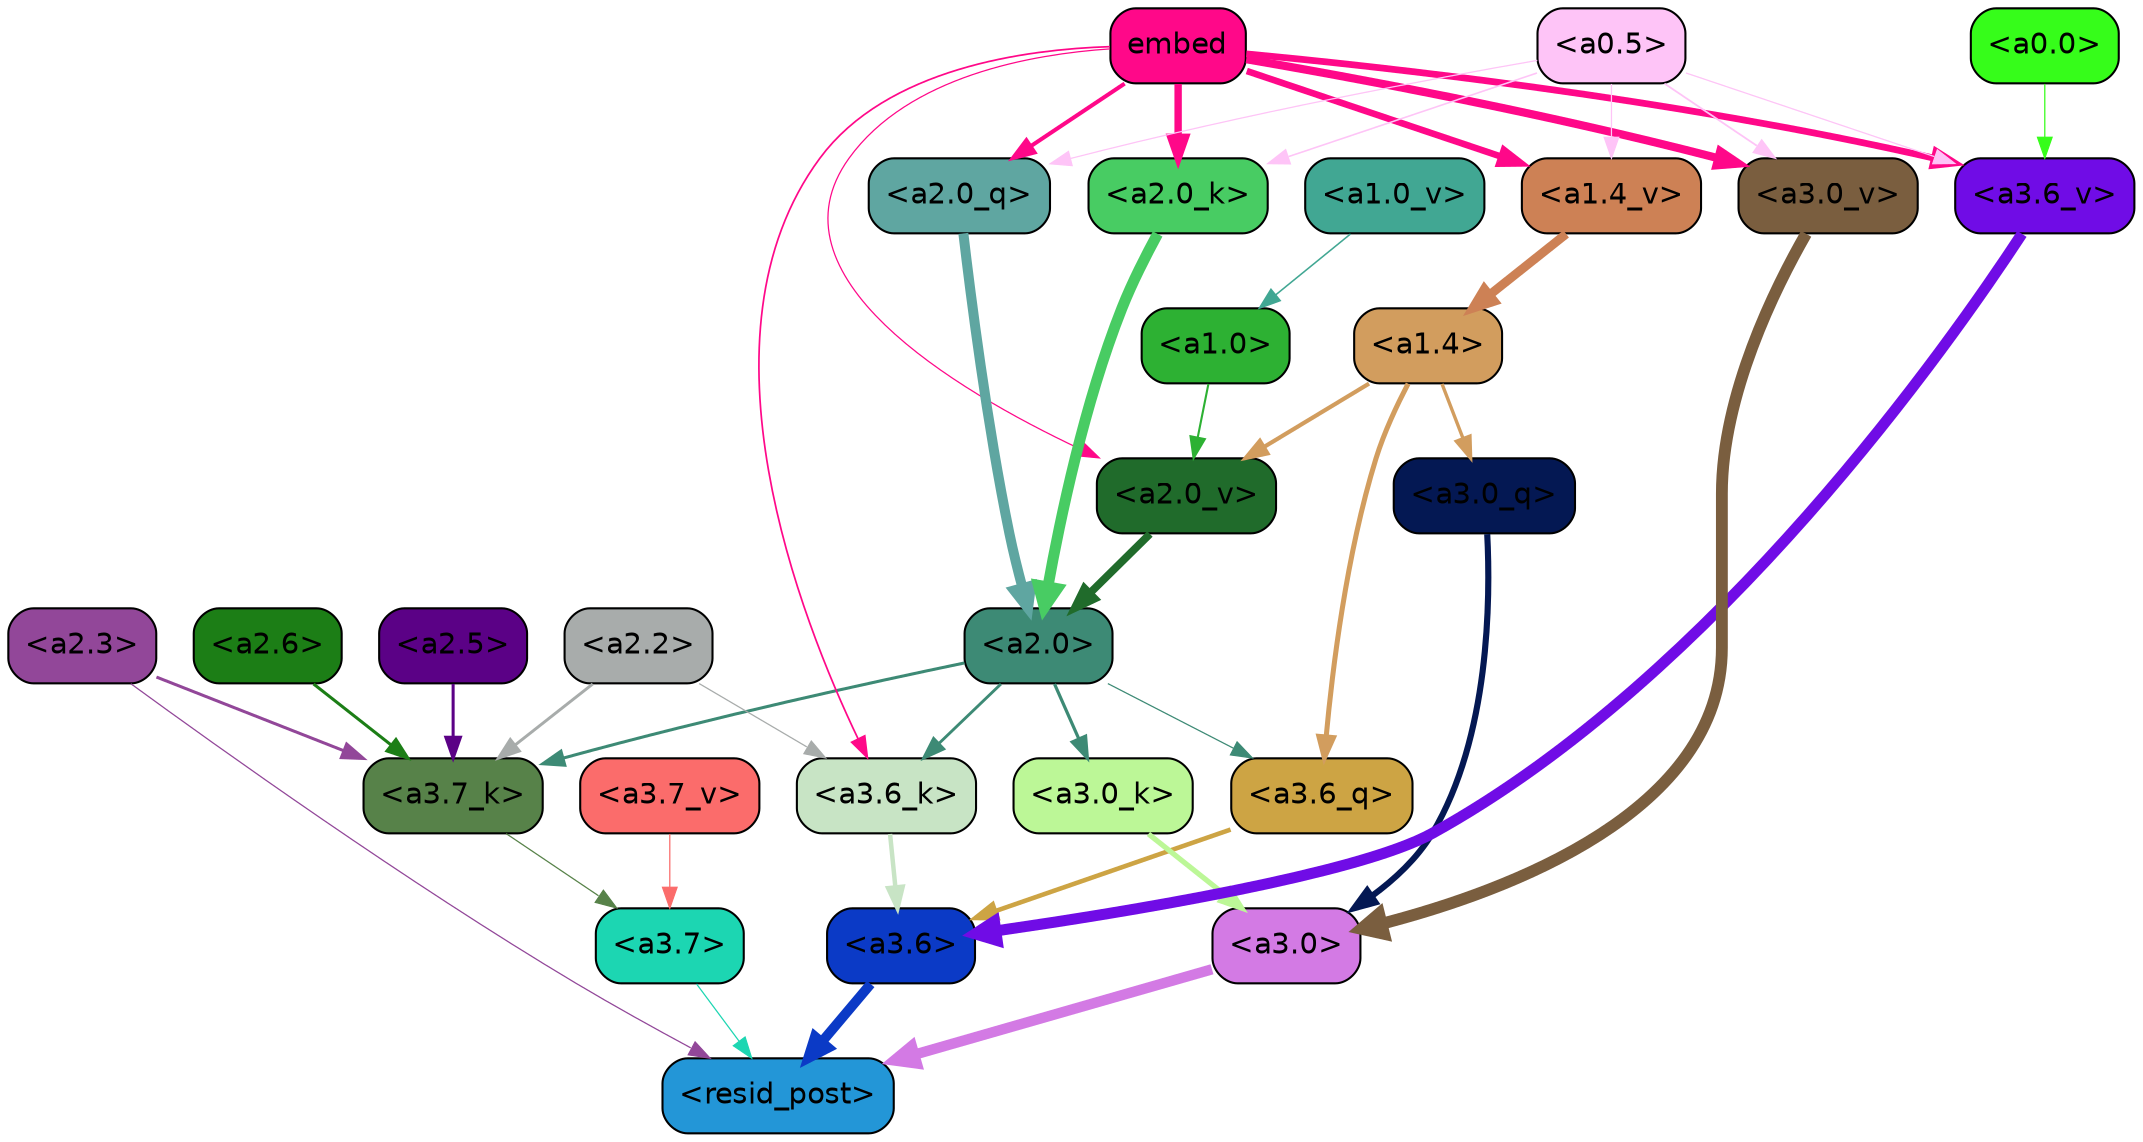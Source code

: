 strict digraph "" {
	graph [bgcolor=transparent,
		layout=dot,
		overlap=false,
		splines=true
	];
	"<a3.7>"	[color=black,
		fillcolor="#1cd6b2",
		fontname=Helvetica,
		shape=box,
		style="filled, rounded"];
	"<resid_post>"	[color=black,
		fillcolor="#2396d7",
		fontname=Helvetica,
		shape=box,
		style="filled, rounded"];
	"<a3.7>" -> "<resid_post>"	[color="#1cd6b2",
		penwidth=0.6];
	"<a3.6>"	[color=black,
		fillcolor="#0b3ac6",
		fontname=Helvetica,
		shape=box,
		style="filled, rounded"];
	"<a3.6>" -> "<resid_post>"	[color="#0b3ac6",
		penwidth=4.749041676521301];
	"<a3.0>"	[color=black,
		fillcolor="#d37ae4",
		fontname=Helvetica,
		shape=box,
		style="filled, rounded"];
	"<a3.0>" -> "<resid_post>"	[color="#d37ae4",
		penwidth=5.004215121269226];
	"<a2.3>"	[color=black,
		fillcolor="#924799",
		fontname=Helvetica,
		shape=box,
		style="filled, rounded"];
	"<a2.3>" -> "<resid_post>"	[color="#924799",
		penwidth=0.6];
	"<a3.7_k>"	[color=black,
		fillcolor="#578249",
		fontname=Helvetica,
		shape=box,
		style="filled, rounded"];
	"<a2.3>" -> "<a3.7_k>"	[color="#924799",
		penwidth=1.4559586644172668];
	"<a3.6_q>"	[color=black,
		fillcolor="#cda444",
		fontname=Helvetica,
		shape=box,
		style="filled, rounded"];
	"<a3.6_q>" -> "<a3.6>"	[color="#cda444",
		penwidth=2.199681341648102];
	"<a3.0_q>"	[color=black,
		fillcolor="#041853",
		fontname=Helvetica,
		shape=box,
		style="filled, rounded"];
	"<a3.0_q>" -> "<a3.0>"	[color="#041853",
		penwidth=2.9459195733070374];
	"<a3.7_k>" -> "<a3.7>"	[color="#578249",
		penwidth=0.6];
	"<a3.6_k>"	[color=black,
		fillcolor="#c8e4c5",
		fontname=Helvetica,
		shape=box,
		style="filled, rounded"];
	"<a3.6_k>" -> "<a3.6>"	[color="#c8e4c5",
		penwidth=2.13908451795578];
	"<a3.0_k>"	[color=black,
		fillcolor="#bcf797",
		fontname=Helvetica,
		shape=box,
		style="filled, rounded"];
	"<a3.0_k>" -> "<a3.0>"	[color="#bcf797",
		penwidth=2.520303964614868];
	"<a3.7_v>"	[color=black,
		fillcolor="#fb6c6b",
		fontname=Helvetica,
		shape=box,
		style="filled, rounded"];
	"<a3.7_v>" -> "<a3.7>"	[color="#fb6c6b",
		penwidth=0.6];
	"<a3.6_v>"	[color=black,
		fillcolor="#700ce6",
		fontname=Helvetica,
		shape=box,
		style="filled, rounded"];
	"<a3.6_v>" -> "<a3.6>"	[color="#700ce6",
		penwidth=5.297133803367615];
	"<a3.0_v>"	[color=black,
		fillcolor="#7a5e3f",
		fontname=Helvetica,
		shape=box,
		style="filled, rounded"];
	"<a3.0_v>" -> "<a3.0>"	[color="#7a5e3f",
		penwidth=5.680712580680847];
	"<a2.0>"	[color=black,
		fillcolor="#3d8a75",
		fontname=Helvetica,
		shape=box,
		style="filled, rounded"];
	"<a2.0>" -> "<a3.6_q>"	[color="#3d8a75",
		penwidth=0.6];
	"<a2.0>" -> "<a3.7_k>"	[color="#3d8a75",
		penwidth=1.4582423567771912];
	"<a2.0>" -> "<a3.6_k>"	[color="#3d8a75",
		penwidth=1.3792681694030762];
	"<a2.0>" -> "<a3.0_k>"	[color="#3d8a75",
		penwidth=1.5433646440505981];
	"<a1.4>"	[color=black,
		fillcolor="#d29d5e",
		fontname=Helvetica,
		shape=box,
		style="filled, rounded"];
	"<a1.4>" -> "<a3.6_q>"	[color="#d29d5e",
		penwidth=2.419991135597229];
	"<a1.4>" -> "<a3.0_q>"	[color="#d29d5e",
		penwidth=1.6166993975639343];
	"<a2.0_v>"	[color=black,
		fillcolor="#206b2b",
		fontname=Helvetica,
		shape=box,
		style="filled, rounded"];
	"<a1.4>" -> "<a2.0_v>"	[color="#d29d5e",
		penwidth=2.0025704503059387];
	"<a2.6>"	[color=black,
		fillcolor="#1c7e16",
		fontname=Helvetica,
		shape=box,
		style="filled, rounded"];
	"<a2.6>" -> "<a3.7_k>"	[color="#1c7e16",
		penwidth=1.468173325061798];
	"<a2.5>"	[color=black,
		fillcolor="#5b0186",
		fontname=Helvetica,
		shape=box,
		style="filled, rounded"];
	"<a2.5>" -> "<a3.7_k>"	[color="#5b0186",
		penwidth=1.457568109035492];
	"<a2.2>"	[color=black,
		fillcolor="#a8acab",
		fontname=Helvetica,
		shape=box,
		style="filled, rounded"];
	"<a2.2>" -> "<a3.7_k>"	[color="#a8acab",
		penwidth=1.4199435114860535];
	"<a2.2>" -> "<a3.6_k>"	[color="#a8acab",
		penwidth=0.6];
	embed	[color=black,
		fillcolor="#ff0889",
		fontname=Helvetica,
		shape=box,
		style="filled, rounded"];
	embed -> "<a3.6_k>"	[color="#ff0889",
		penwidth=0.8273519277572632];
	embed -> "<a3.6_v>"	[color="#ff0889",
		penwidth=3.2414157912135124];
	embed -> "<a3.0_v>"	[color="#ff0889",
		penwidth=3.929257571697235];
	"<a2.0_q>"	[color=black,
		fillcolor="#5fa6a1",
		fontname=Helvetica,
		shape=box,
		style="filled, rounded"];
	embed -> "<a2.0_q>"	[color="#ff0889",
		penwidth=1.964182734489441];
	"<a2.0_k>"	[color=black,
		fillcolor="#48cc63",
		fontname=Helvetica,
		shape=box,
		style="filled, rounded"];
	embed -> "<a2.0_k>"	[color="#ff0889",
		penwidth=3.5506991147994995];
	embed -> "<a2.0_v>"	[color="#ff0889",
		penwidth=0.6];
	"<a1.4_v>"	[color=black,
		fillcolor="#cd8155",
		fontname=Helvetica,
		shape=box,
		style="filled, rounded"];
	embed -> "<a1.4_v>"	[color="#ff0889",
		penwidth=3.168231725692749];
	"<a0.5>"	[color=black,
		fillcolor="#fec4f7",
		fontname=Helvetica,
		shape=box,
		style="filled, rounded"];
	"<a0.5>" -> "<a3.6_v>"	[color="#fec4f7",
		penwidth=0.6];
	"<a0.5>" -> "<a3.0_v>"	[color="#fec4f7",
		penwidth=0.8535017371177673];
	"<a0.5>" -> "<a2.0_q>"	[color="#fec4f7",
		penwidth=0.6];
	"<a0.5>" -> "<a2.0_k>"	[color="#fec4f7",
		penwidth=0.7573999166488647];
	"<a0.5>" -> "<a1.4_v>"	[color="#fec4f7",
		penwidth=0.6];
	"<a0.0>"	[color=black,
		fillcolor="#36fd1a",
		fontname=Helvetica,
		shape=box,
		style="filled, rounded"];
	"<a0.0>" -> "<a3.6_v>"	[color="#36fd1a",
		penwidth=0.6];
	"<a2.0_q>" -> "<a2.0>"	[color="#5fa6a1",
		penwidth=4.792815744876862];
	"<a2.0_k>" -> "<a2.0>"	[color="#48cc63",
		penwidth=5.262323796749115];
	"<a2.0_v>" -> "<a2.0>"	[color="#206b2b",
		penwidth=3.7105380296707153];
	"<a1.0>"	[color=black,
		fillcolor="#2db133",
		fontname=Helvetica,
		shape=box,
		style="filled, rounded"];
	"<a1.0>" -> "<a2.0_v>"	[color="#2db133",
		penwidth=1.0112443566322327];
	"<a1.4_v>" -> "<a1.4>"	[color="#cd8155",
		penwidth=4.302925705909729];
	"<a1.0_v>"	[color=black,
		fillcolor="#41a793",
		fontname=Helvetica,
		shape=box,
		style="filled, rounded"];
	"<a1.0_v>" -> "<a1.0>"	[color="#41a793",
		penwidth=0.751367449760437];
}
